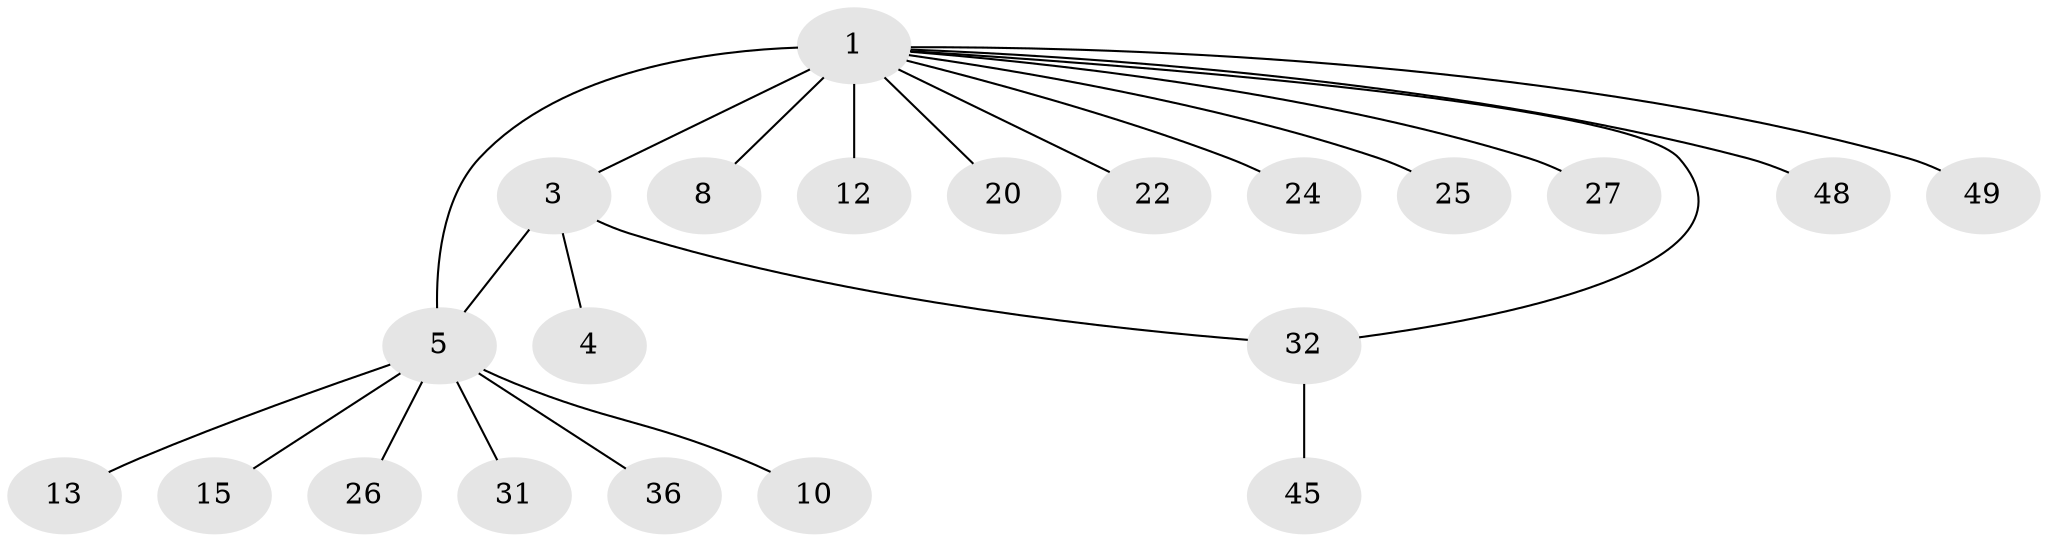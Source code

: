 // original degree distribution, {7: 0.018867924528301886, 4: 0.09433962264150944, 1: 0.5094339622641509, 15: 0.018867924528301886, 5: 0.018867924528301886, 11: 0.018867924528301886, 3: 0.09433962264150944, 2: 0.22641509433962265}
// Generated by graph-tools (version 1.1) at 2025/18/03/04/25 18:18:13]
// undirected, 21 vertices, 22 edges
graph export_dot {
graph [start="1"]
  node [color=gray90,style=filled];
  1 [super="+19+2+7+14"];
  3 [super="+6+37"];
  4;
  5 [super="+17+29+11+16"];
  8;
  10;
  12;
  13;
  15;
  20;
  22 [super="+44+46+34"];
  24 [super="+47"];
  25 [super="+52"];
  26;
  27;
  31;
  32 [super="+38"];
  36;
  45;
  48;
  49;
  1 -- 5 [weight=6];
  1 -- 12;
  1 -- 22;
  1 -- 20;
  1 -- 3;
  1 -- 32;
  1 -- 8;
  1 -- 48;
  1 -- 49;
  1 -- 24;
  1 -- 25;
  1 -- 27;
  3 -- 4;
  3 -- 32;
  3 -- 5 [weight=2];
  5 -- 10;
  5 -- 13;
  5 -- 15;
  5 -- 26;
  5 -- 31;
  5 -- 36;
  32 -- 45;
}
